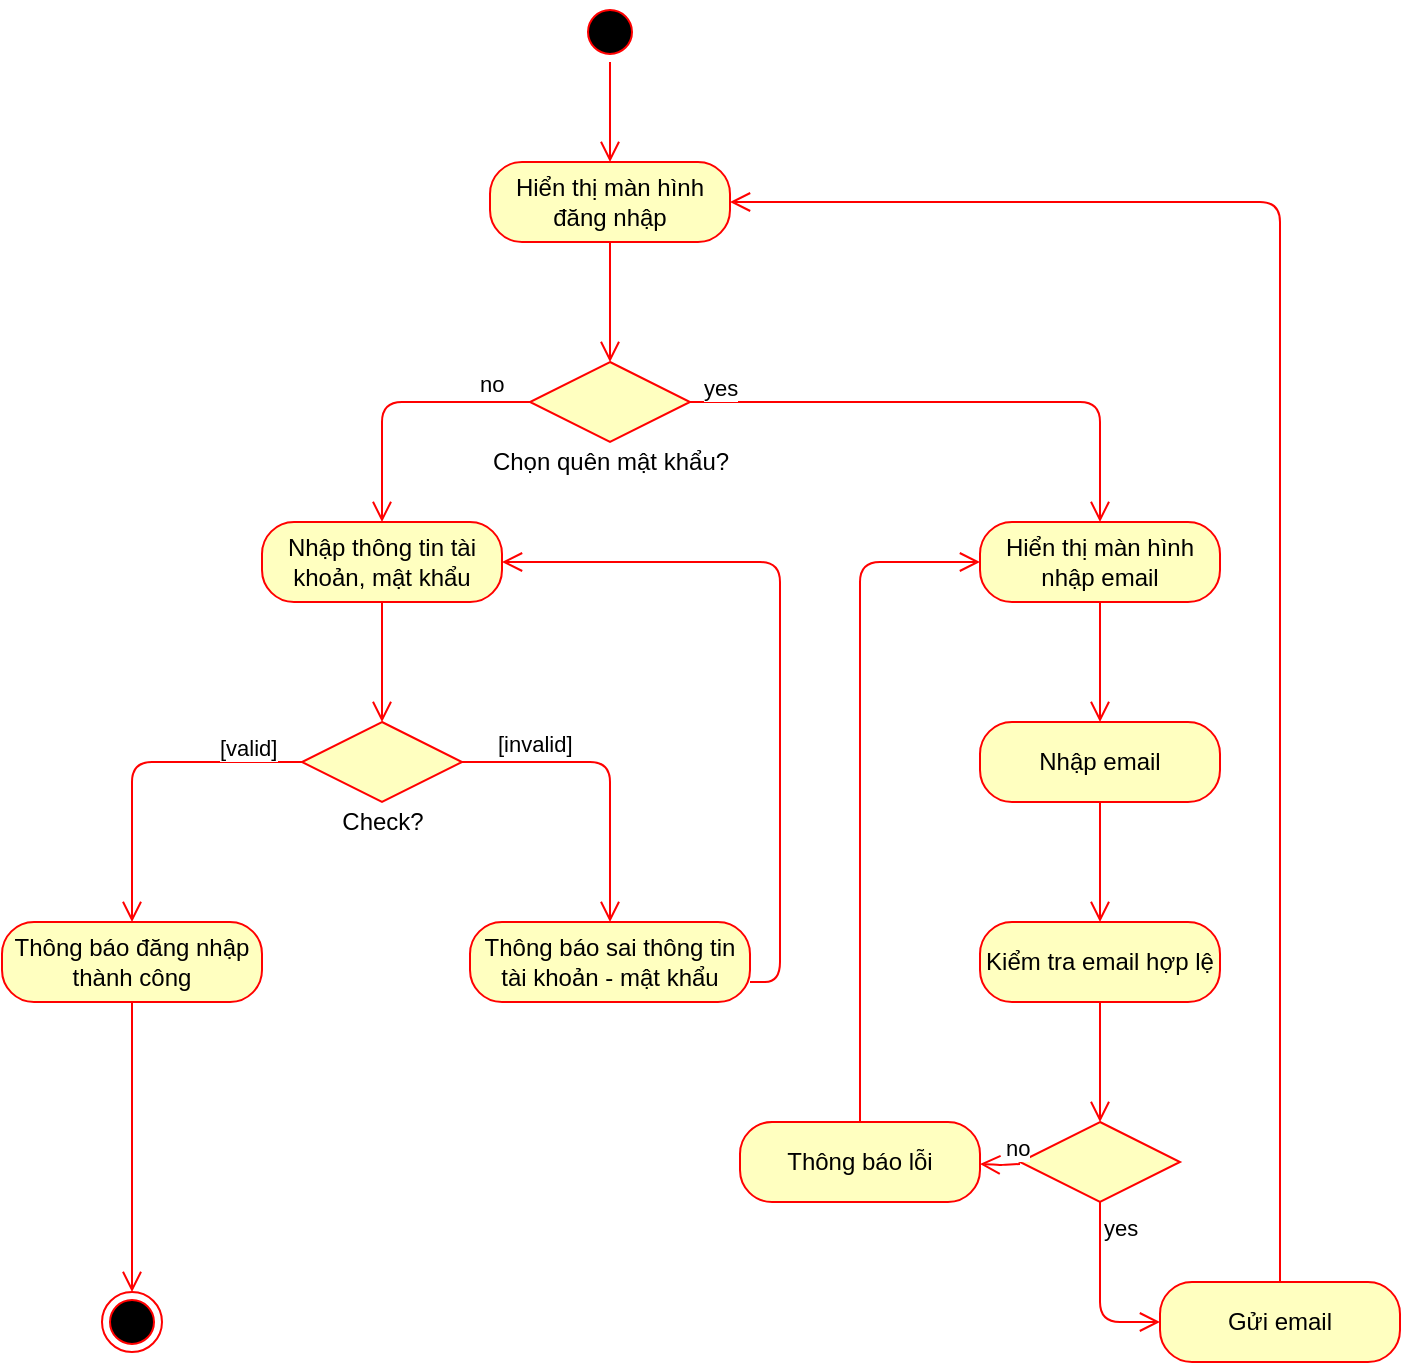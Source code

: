 <mxfile>
    <diagram id="7gMXcTEqmIUkU29K0Gxc" name="Page-1">
        <mxGraphModel dx="817" dy="1152" grid="1" gridSize="10" guides="1" tooltips="1" connect="1" arrows="1" fold="1" page="1" pageScale="1" pageWidth="850" pageHeight="1100" math="0" shadow="0">
            <root>
                <mxCell id="0"/>
                <mxCell id="1" parent="0"/>
                <mxCell id="18" value="" style="ellipse;html=1;shape=startState;fillColor=#000000;strokeColor=#ff0000;" vertex="1" parent="1">
                    <mxGeometry x="470" y="80" width="30" height="30" as="geometry"/>
                </mxCell>
                <mxCell id="19" value="" style="edgeStyle=orthogonalEdgeStyle;html=1;verticalAlign=bottom;endArrow=open;endSize=8;strokeColor=#ff0000;entryX=0.5;entryY=0;entryDx=0;entryDy=0;" edge="1" source="18" parent="1" target="20">
                    <mxGeometry relative="1" as="geometry">
                        <mxPoint x="485" y="160" as="targetPoint"/>
                    </mxGeometry>
                </mxCell>
                <mxCell id="20" value="Hiển thị màn hình đăng nhập" style="rounded=1;whiteSpace=wrap;html=1;arcSize=40;fontColor=#000000;fillColor=#ffffc0;strokeColor=#ff0000;" vertex="1" parent="1">
                    <mxGeometry x="425" y="160" width="120" height="40" as="geometry"/>
                </mxCell>
                <mxCell id="21" value="" style="edgeStyle=orthogonalEdgeStyle;html=1;verticalAlign=bottom;endArrow=open;endSize=8;strokeColor=#ff0000;" edge="1" source="20" parent="1" target="22">
                    <mxGeometry relative="1" as="geometry">
                        <mxPoint x="510" y="370" as="targetPoint"/>
                    </mxGeometry>
                </mxCell>
                <mxCell id="22" value="" style="rhombus;whiteSpace=wrap;html=1;fillColor=#ffffc0;strokeColor=#ff0000;" vertex="1" parent="1">
                    <mxGeometry x="445" y="260" width="80" height="40" as="geometry"/>
                </mxCell>
                <mxCell id="23" value="no" style="edgeStyle=orthogonalEdgeStyle;html=1;align=left;verticalAlign=bottom;endArrow=open;endSize=8;strokeColor=#ff0000;entryX=0.5;entryY=0;entryDx=0;entryDy=0;" edge="1" source="22" parent="1" target="25">
                    <mxGeometry x="-0.6" relative="1" as="geometry">
                        <mxPoint x="605" y="450" as="targetPoint"/>
                        <mxPoint as="offset"/>
                    </mxGeometry>
                </mxCell>
                <mxCell id="24" value="yes" style="edgeStyle=orthogonalEdgeStyle;html=1;align=left;verticalAlign=top;endArrow=open;endSize=8;strokeColor=#ff0000;entryX=0.5;entryY=0;entryDx=0;entryDy=0;" edge="1" source="22" parent="1" target="27">
                    <mxGeometry x="-0.962" y="20" relative="1" as="geometry">
                        <mxPoint x="465" y="530" as="targetPoint"/>
                        <mxPoint as="offset"/>
                    </mxGeometry>
                </mxCell>
                <mxCell id="25" value="Nhập thông tin tài khoản, mật khẩu" style="rounded=1;whiteSpace=wrap;html=1;arcSize=40;fontColor=#000000;fillColor=#ffffc0;strokeColor=#ff0000;" vertex="1" parent="1">
                    <mxGeometry x="311" y="340" width="120" height="40" as="geometry"/>
                </mxCell>
                <mxCell id="26" value="" style="edgeStyle=orthogonalEdgeStyle;html=1;verticalAlign=bottom;endArrow=open;endSize=8;strokeColor=#ff0000;entryX=0.5;entryY=0;entryDx=0;entryDy=0;" edge="1" source="25" parent="1" target="29">
                    <mxGeometry relative="1" as="geometry">
                        <mxPoint x="370" y="460" as="targetPoint"/>
                    </mxGeometry>
                </mxCell>
                <mxCell id="27" value="Hiển thị màn hình nhập email" style="rounded=1;whiteSpace=wrap;html=1;arcSize=40;fontColor=#000000;fillColor=#ffffc0;strokeColor=#ff0000;" vertex="1" parent="1">
                    <mxGeometry x="670" y="340" width="120" height="40" as="geometry"/>
                </mxCell>
                <mxCell id="28" value="" style="edgeStyle=orthogonalEdgeStyle;html=1;verticalAlign=bottom;endArrow=open;endSize=8;strokeColor=#ff0000;entryX=0.5;entryY=0;entryDx=0;entryDy=0;" edge="1" source="27" parent="1" target="37">
                    <mxGeometry relative="1" as="geometry">
                        <mxPoint x="750" y="430" as="targetPoint"/>
                    </mxGeometry>
                </mxCell>
                <mxCell id="29" value="" style="rhombus;whiteSpace=wrap;html=1;fillColor=#ffffc0;strokeColor=#ff0000;" vertex="1" parent="1">
                    <mxGeometry x="331" y="440" width="80" height="40" as="geometry"/>
                </mxCell>
                <mxCell id="30" value="[invalid]" style="edgeStyle=orthogonalEdgeStyle;html=1;align=left;verticalAlign=bottom;endArrow=open;endSize=8;strokeColor=#ff0000;entryX=0.5;entryY=0;entryDx=0;entryDy=0;exitX=1;exitY=0.5;exitDx=0;exitDy=0;" edge="1" source="29" parent="1" target="32">
                    <mxGeometry x="-0.8" relative="1" as="geometry">
                        <mxPoint x="515" y="540" as="targetPoint"/>
                        <mxPoint as="offset"/>
                    </mxGeometry>
                </mxCell>
                <mxCell id="31" value="[valid]" style="edgeStyle=orthogonalEdgeStyle;html=1;align=left;verticalAlign=top;endArrow=open;endSize=8;strokeColor=#ff0000;entryX=0.5;entryY=0;entryDx=0;entryDy=0;exitX=0;exitY=0.5;exitDx=0;exitDy=0;" edge="1" source="29" parent="1" target="34">
                    <mxGeometry x="-0.478" y="-20" relative="1" as="geometry">
                        <mxPoint x="375" y="620" as="targetPoint"/>
                        <mxPoint as="offset"/>
                    </mxGeometry>
                </mxCell>
                <mxCell id="32" value="Thông báo sai thông tin tài khoản - mật khẩu" style="rounded=1;whiteSpace=wrap;html=1;arcSize=40;fontColor=#000000;fillColor=#ffffc0;strokeColor=#ff0000;" vertex="1" parent="1">
                    <mxGeometry x="415" y="540" width="140" height="40" as="geometry"/>
                </mxCell>
                <mxCell id="33" value="" style="edgeStyle=orthogonalEdgeStyle;html=1;verticalAlign=bottom;endArrow=open;endSize=8;strokeColor=#ff0000;entryX=1;entryY=0.5;entryDx=0;entryDy=0;" edge="1" source="32" parent="1" target="25">
                    <mxGeometry relative="1" as="geometry">
                        <mxPoint x="530" y="650" as="targetPoint"/>
                        <Array as="points">
                            <mxPoint x="570" y="570"/>
                            <mxPoint x="570" y="360"/>
                        </Array>
                    </mxGeometry>
                </mxCell>
                <mxCell id="34" value="Thông báo đăng nhập thành công" style="rounded=1;whiteSpace=wrap;html=1;arcSize=40;fontColor=#000000;fillColor=#ffffc0;strokeColor=#ff0000;" vertex="1" parent="1">
                    <mxGeometry x="181" y="540" width="130" height="40" as="geometry"/>
                </mxCell>
                <mxCell id="35" value="" style="edgeStyle=orthogonalEdgeStyle;html=1;verticalAlign=bottom;endArrow=open;endSize=8;strokeColor=#ff0000;entryX=0.5;entryY=0;entryDx=0;entryDy=0;" edge="1" source="34" parent="1" target="36">
                    <mxGeometry relative="1" as="geometry">
                        <mxPoint x="350" y="750" as="targetPoint"/>
                    </mxGeometry>
                </mxCell>
                <mxCell id="36" value="" style="ellipse;html=1;shape=endState;fillColor=#000000;strokeColor=#ff0000;" vertex="1" parent="1">
                    <mxGeometry x="231" y="725" width="30" height="30" as="geometry"/>
                </mxCell>
                <mxCell id="37" value="Nhập email" style="rounded=1;whiteSpace=wrap;html=1;arcSize=40;fontColor=#000000;fillColor=#ffffc0;strokeColor=#ff0000;" vertex="1" parent="1">
                    <mxGeometry x="670" y="440" width="120" height="40" as="geometry"/>
                </mxCell>
                <mxCell id="38" value="" style="edgeStyle=orthogonalEdgeStyle;html=1;verticalAlign=bottom;endArrow=open;endSize=8;strokeColor=#ff0000;entryX=0.5;entryY=0;entryDx=0;entryDy=0;" edge="1" source="37" parent="1" target="39">
                    <mxGeometry relative="1" as="geometry">
                        <mxPoint x="740" y="570" as="targetPoint"/>
                    </mxGeometry>
                </mxCell>
                <mxCell id="39" value="Kiểm tra email hợp lệ" style="rounded=1;whiteSpace=wrap;html=1;arcSize=40;fontColor=#000000;fillColor=#ffffc0;strokeColor=#ff0000;" vertex="1" parent="1">
                    <mxGeometry x="670" y="540" width="120" height="40" as="geometry"/>
                </mxCell>
                <mxCell id="40" value="" style="edgeStyle=orthogonalEdgeStyle;html=1;verticalAlign=bottom;endArrow=open;endSize=8;strokeColor=#ff0000;entryX=0.5;entryY=0;entryDx=0;entryDy=0;" edge="1" source="39" parent="1" target="43">
                    <mxGeometry relative="1" as="geometry">
                        <mxPoint x="740" y="710" as="targetPoint"/>
                    </mxGeometry>
                </mxCell>
                <mxCell id="41" value="Gửi email" style="rounded=1;whiteSpace=wrap;html=1;arcSize=40;fontColor=#000000;fillColor=#ffffc0;strokeColor=#ff0000;" vertex="1" parent="1">
                    <mxGeometry x="760" y="720" width="120" height="40" as="geometry"/>
                </mxCell>
                <mxCell id="42" value="" style="edgeStyle=orthogonalEdgeStyle;html=1;verticalAlign=bottom;endArrow=open;endSize=8;strokeColor=#ff0000;entryX=1;entryY=0.5;entryDx=0;entryDy=0;exitX=0.5;exitY=0;exitDx=0;exitDy=0;" edge="1" source="41" parent="1" target="20">
                    <mxGeometry relative="1" as="geometry">
                        <mxPoint x="580" y="160" as="targetPoint"/>
                        <Array as="points">
                            <mxPoint x="820" y="180"/>
                        </Array>
                    </mxGeometry>
                </mxCell>
                <mxCell id="43" value="" style="rhombus;whiteSpace=wrap;html=1;fillColor=#ffffc0;strokeColor=#ff0000;" vertex="1" parent="1">
                    <mxGeometry x="690" y="640" width="80" height="40" as="geometry"/>
                </mxCell>
                <mxCell id="44" value="no" style="edgeStyle=orthogonalEdgeStyle;html=1;align=left;verticalAlign=bottom;endArrow=open;endSize=8;strokeColor=#ff0000;entryX=1;entryY=0.5;entryDx=0;entryDy=0;" edge="1" parent="1">
                    <mxGeometry relative="1" as="geometry">
                        <mxPoint x="670" y="661" as="targetPoint"/>
                        <mxPoint x="690" y="661" as="sourcePoint"/>
                        <mxPoint as="offset"/>
                    </mxGeometry>
                </mxCell>
                <mxCell id="45" value="yes" style="edgeStyle=orthogonalEdgeStyle;html=1;align=left;verticalAlign=top;endArrow=open;endSize=8;strokeColor=#ff0000;entryX=0;entryY=0.5;entryDx=0;entryDy=0;" edge="1" source="43" parent="1" target="41">
                    <mxGeometry x="-1" relative="1" as="geometry">
                        <mxPoint x="670" y="820" as="targetPoint"/>
                    </mxGeometry>
                </mxCell>
                <mxCell id="46" value="Thông báo lỗi" style="rounded=1;whiteSpace=wrap;html=1;arcSize=40;fontColor=#000000;fillColor=#ffffc0;strokeColor=#ff0000;" vertex="1" parent="1">
                    <mxGeometry x="550" y="640" width="120" height="40" as="geometry"/>
                </mxCell>
                <mxCell id="47" value="" style="edgeStyle=orthogonalEdgeStyle;html=1;verticalAlign=bottom;endArrow=open;endSize=8;strokeColor=#ff0000;entryX=0;entryY=0.5;entryDx=0;entryDy=0;exitX=0.5;exitY=0;exitDx=0;exitDy=0;" edge="1" source="46" parent="1" target="27">
                    <mxGeometry relative="1" as="geometry">
                        <mxPoint x="610" y="730" as="targetPoint"/>
                        <Array as="points">
                            <mxPoint x="610" y="360"/>
                        </Array>
                    </mxGeometry>
                </mxCell>
                <mxCell id="49" value="Check?" style="text;html=1;align=center;verticalAlign=middle;resizable=0;points=[];autosize=1;strokeColor=none;fillColor=none;" vertex="1" parent="1">
                    <mxGeometry x="341" y="480" width="60" height="20" as="geometry"/>
                </mxCell>
                <mxCell id="50" value="Chọn quên mật khẩu?" style="text;html=1;align=center;verticalAlign=middle;resizable=0;points=[];autosize=1;strokeColor=none;fillColor=none;" vertex="1" parent="1">
                    <mxGeometry x="420" y="300" width="130" height="20" as="geometry"/>
                </mxCell>
            </root>
        </mxGraphModel>
    </diagram>
</mxfile>